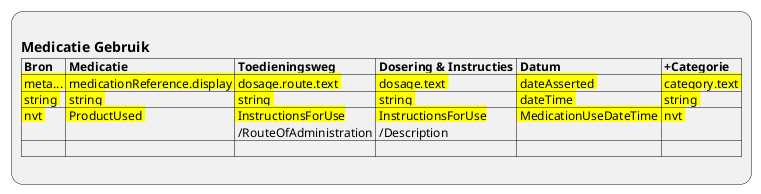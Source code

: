 @startuml ViewDefinition-MedicationStatement
:
== Medicatie Gebruik
|= Bron |= Medicatie |= Toedieningsweg |= Dosering & Instructies |= Datum |= +Categorie |
|<back:yellow> meta... |<back:yellow> medicationReference.display |<back:yellow> dosage.route.text |<back:yellow> dosage.text |<back:yellow> dateAsserted |<back:yellow> category.text |
|<back:yellow> string |<back:yellow> string |<back:yellow> string |<back:yellow> string |<back:yellow> dateTime |<back:yellow> string |
|<back:yellow> nvt |<back:yellow> ProductUsed |<back:yellow> InstructionsForUse\n /RouteOfAdministration |<back:yellow> InstructionsForUse\n /Description |<back:yellow> MedicationUseDateTime |<back:yellow> nvt |
| |
;
@enduml